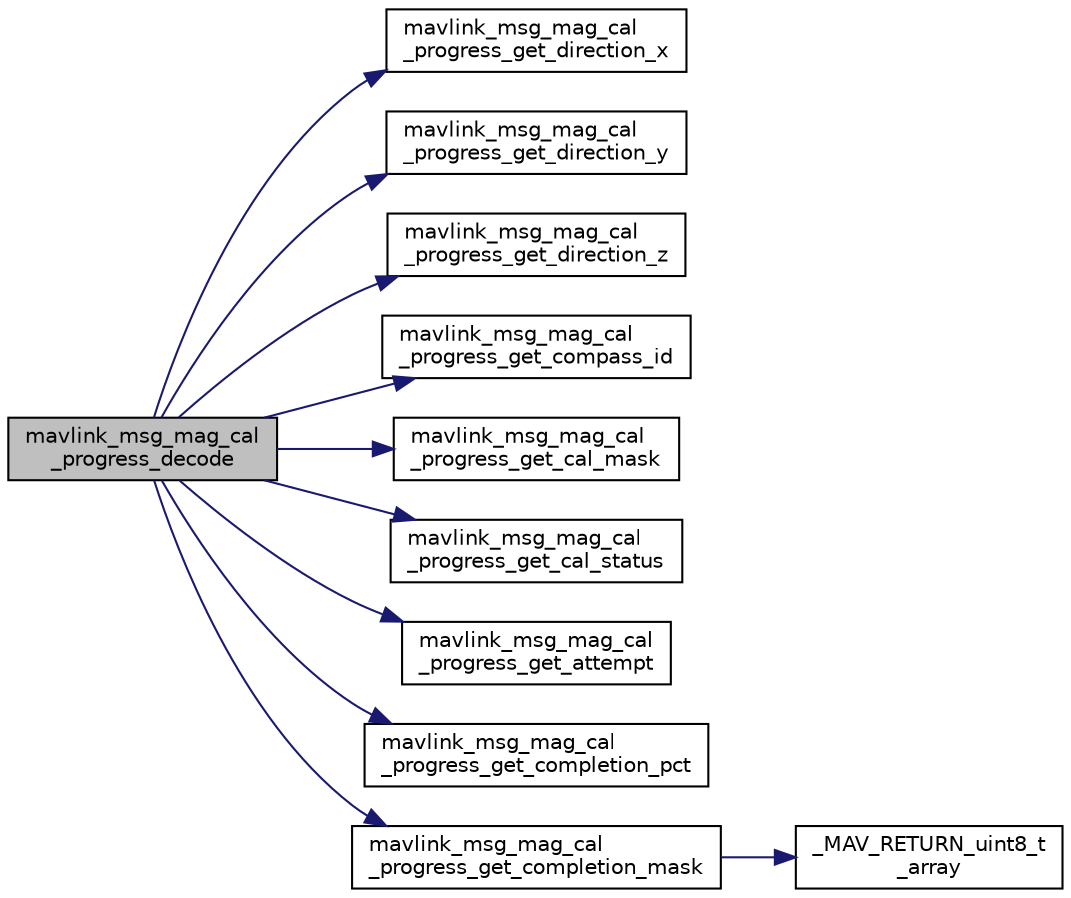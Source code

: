 digraph "mavlink_msg_mag_cal_progress_decode"
{
 // INTERACTIVE_SVG=YES
  edge [fontname="Helvetica",fontsize="10",labelfontname="Helvetica",labelfontsize="10"];
  node [fontname="Helvetica",fontsize="10",shape=record];
  rankdir="LR";
  Node1 [label="mavlink_msg_mag_cal\l_progress_decode",height=0.2,width=0.4,color="black", fillcolor="grey75", style="filled", fontcolor="black"];
  Node1 -> Node2 [color="midnightblue",fontsize="10",style="solid",fontname="Helvetica"];
  Node2 [label="mavlink_msg_mag_cal\l_progress_get_direction_x",height=0.2,width=0.4,color="black", fillcolor="white", style="filled",URL="$mavlink__msg__mag__cal__progress_8h.html#ad4b6c099cf2114366a21ee38bd697694",tooltip="Get field direction_x from mag_cal_progress message. "];
  Node1 -> Node3 [color="midnightblue",fontsize="10",style="solid",fontname="Helvetica"];
  Node3 [label="mavlink_msg_mag_cal\l_progress_get_direction_y",height=0.2,width=0.4,color="black", fillcolor="white", style="filled",URL="$mavlink__msg__mag__cal__progress_8h.html#a7747715a8afecbb7d941f5e931b69e34",tooltip="Get field direction_y from mag_cal_progress message. "];
  Node1 -> Node4 [color="midnightblue",fontsize="10",style="solid",fontname="Helvetica"];
  Node4 [label="mavlink_msg_mag_cal\l_progress_get_direction_z",height=0.2,width=0.4,color="black", fillcolor="white", style="filled",URL="$mavlink__msg__mag__cal__progress_8h.html#aa3ab9f838c6bd23f65bf6e9361a902ed",tooltip="Get field direction_z from mag_cal_progress message. "];
  Node1 -> Node5 [color="midnightblue",fontsize="10",style="solid",fontname="Helvetica"];
  Node5 [label="mavlink_msg_mag_cal\l_progress_get_compass_id",height=0.2,width=0.4,color="black", fillcolor="white", style="filled",URL="$mavlink__msg__mag__cal__progress_8h.html#a4efc5644fc20da1ab22e2a5580e21418",tooltip="Send a mag_cal_progress message. "];
  Node1 -> Node6 [color="midnightblue",fontsize="10",style="solid",fontname="Helvetica"];
  Node6 [label="mavlink_msg_mag_cal\l_progress_get_cal_mask",height=0.2,width=0.4,color="black", fillcolor="white", style="filled",URL="$mavlink__msg__mag__cal__progress_8h.html#a203f7be045565a0ebfa2bed7586fecd0",tooltip="Get field cal_mask from mag_cal_progress message. "];
  Node1 -> Node7 [color="midnightblue",fontsize="10",style="solid",fontname="Helvetica"];
  Node7 [label="mavlink_msg_mag_cal\l_progress_get_cal_status",height=0.2,width=0.4,color="black", fillcolor="white", style="filled",URL="$mavlink__msg__mag__cal__progress_8h.html#ac8f19f236ec59921f52ddf6226bcacd0",tooltip="Get field cal_status from mag_cal_progress message. "];
  Node1 -> Node8 [color="midnightblue",fontsize="10",style="solid",fontname="Helvetica"];
  Node8 [label="mavlink_msg_mag_cal\l_progress_get_attempt",height=0.2,width=0.4,color="black", fillcolor="white", style="filled",URL="$mavlink__msg__mag__cal__progress_8h.html#ae8a6bcfaa6bae0fcbbaf7c4dff7b39be",tooltip="Get field attempt from mag_cal_progress message. "];
  Node1 -> Node9 [color="midnightblue",fontsize="10",style="solid",fontname="Helvetica"];
  Node9 [label="mavlink_msg_mag_cal\l_progress_get_completion_pct",height=0.2,width=0.4,color="black", fillcolor="white", style="filled",URL="$mavlink__msg__mag__cal__progress_8h.html#ac6430f400131bf0af38c602e73a71729",tooltip="Get field completion_pct from mag_cal_progress message. "];
  Node1 -> Node10 [color="midnightblue",fontsize="10",style="solid",fontname="Helvetica"];
  Node10 [label="mavlink_msg_mag_cal\l_progress_get_completion_mask",height=0.2,width=0.4,color="black", fillcolor="white", style="filled",URL="$mavlink__msg__mag__cal__progress_8h.html#adbb8db953ca274493f1252fde14cfe5b",tooltip="Get field completion_mask from mag_cal_progress message. "];
  Node10 -> Node11 [color="midnightblue",fontsize="10",style="solid",fontname="Helvetica"];
  Node11 [label="_MAV_RETURN_uint8_t\l_array",height=0.2,width=0.4,color="black", fillcolor="white", style="filled",URL="$protocol_8h.html#a0577ed5da38b4eed5472e27dc94026c3"];
}
